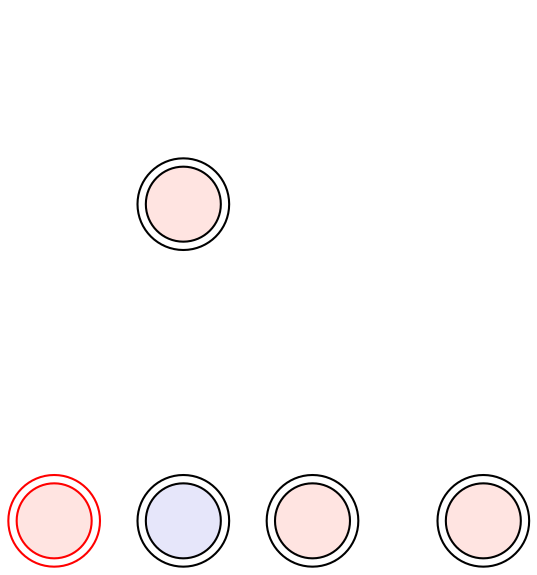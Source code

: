 digraph {
NS1 [label="", image="low-threat.png", shape=none]
EP300 [label="", style=invis,   fillcolor=lavender];
IRF3 [label="", style=filled, shape=doublecircle, fillcolor=mistyrose];
CASP1 [label="", style=invis, fillcolor=mistyrose];
NS1->IRF3 [penwidth=1, style=invis, color=red, arrowhead="tee"]
NS1->CASP1 [penwidth=1,  style=invis, color=red, arrowhead="tee"];
CASP1->CASP3 [penwidth=1,  style=invis, color=red, arrowhead="vee"]
CASP1->SREBF1 [penwidth=1, color=red, style=invis, dir=both]
IRF3->EP300 [penwidth=1, color=red,  style=invis, arrowhead="tee"]
EP300->IRF1 [penwidth=1, color=red,  style=invis, arrowhead="tee"]
CASP3->SREBF1 [penwidth=1, color=red,  style=invis, arrowhead="vee"]
EP300->IL6 [penwidth=1, color=black,  style=invis, arrowhead="vee"]
EP300->DDX5 [penwidth=1, color=red,  style=invis, arrowhead="tee"]
IRF3->IRF1 [style=invis, dir=both]
CASP1->DDX5 [style=invis, dir=both]
DDX5 [label="", shape=doublecircle, style=filled, fillcolor=mistyrose];
IL6 [label="", shape=doublecircle, style=filled, fillcolor=lavender];
IRF1 [label="", style=filled, color=red, fillcolor=mistyrose, shape=doublecircle];
CASP3 [label="", style=invis, fillcolor=mistyrose];
SREBF1 [label="", style=filled, shape=doublecircle, fillcolor=mistyrose];

}
